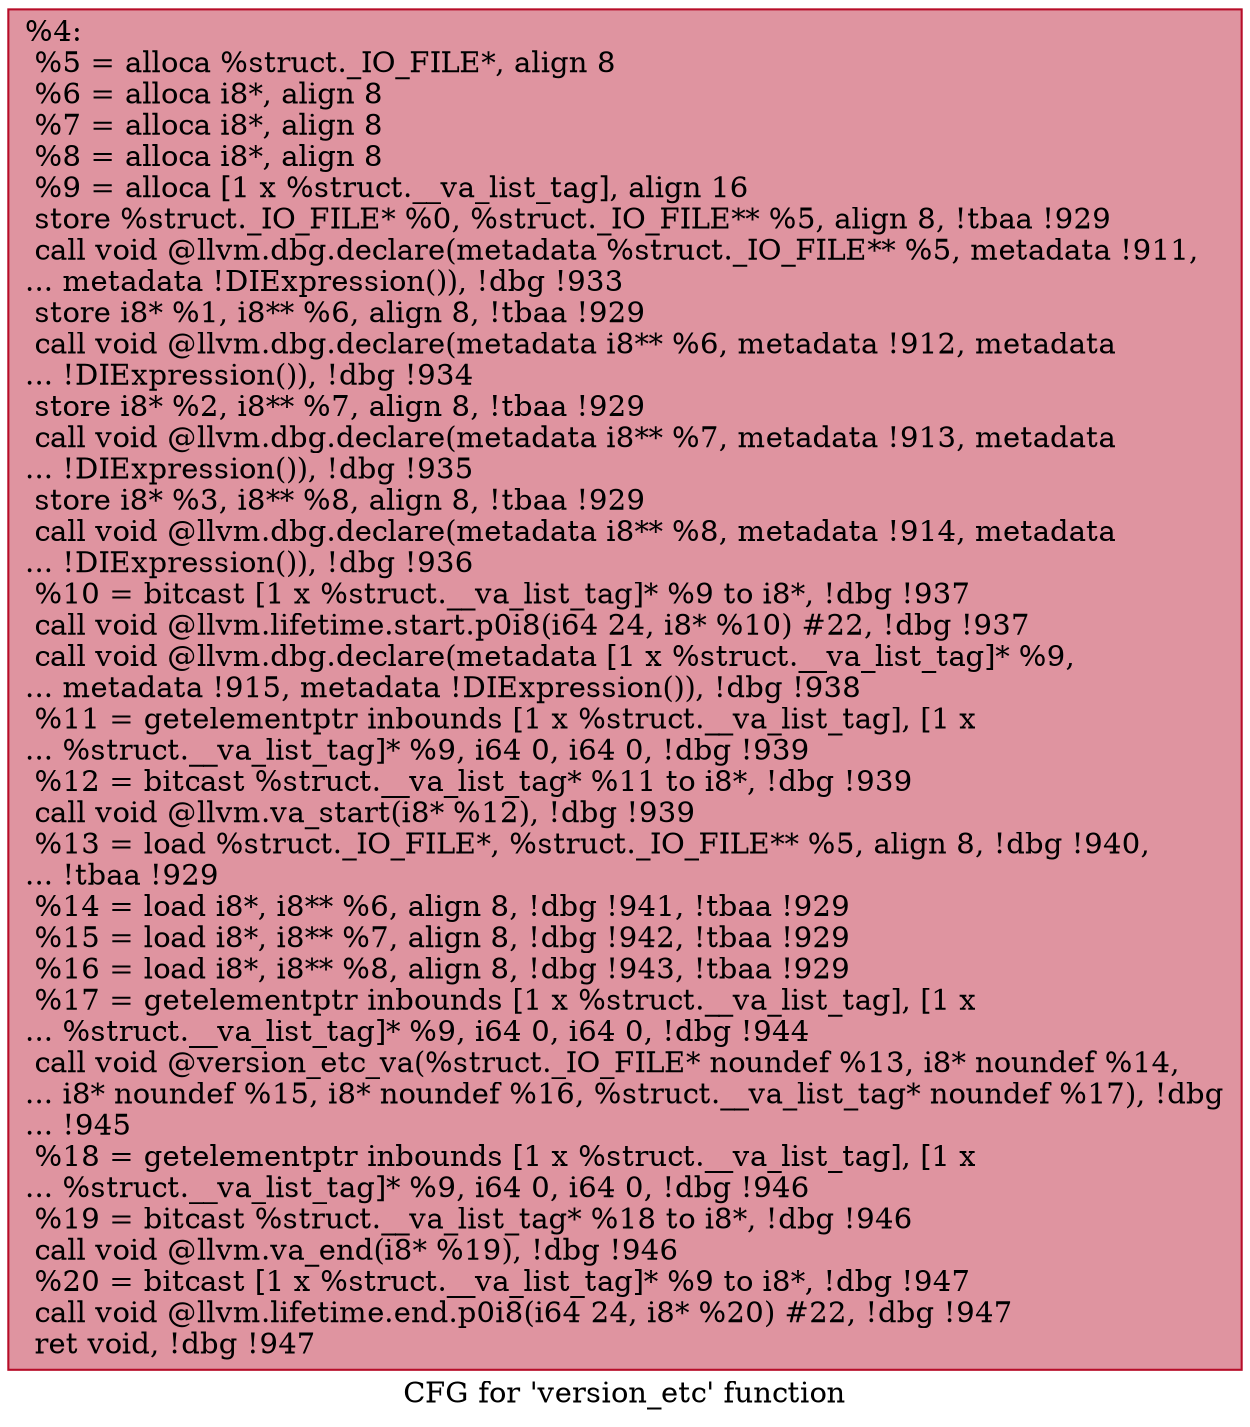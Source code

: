 digraph "CFG for 'version_etc' function" {
	label="CFG for 'version_etc' function";

	Node0x13cb580 [shape=record,color="#b70d28ff", style=filled, fillcolor="#b70d2870",label="{%4:\l  %5 = alloca %struct._IO_FILE*, align 8\l  %6 = alloca i8*, align 8\l  %7 = alloca i8*, align 8\l  %8 = alloca i8*, align 8\l  %9 = alloca [1 x %struct.__va_list_tag], align 16\l  store %struct._IO_FILE* %0, %struct._IO_FILE** %5, align 8, !tbaa !929\l  call void @llvm.dbg.declare(metadata %struct._IO_FILE** %5, metadata !911,\l... metadata !DIExpression()), !dbg !933\l  store i8* %1, i8** %6, align 8, !tbaa !929\l  call void @llvm.dbg.declare(metadata i8** %6, metadata !912, metadata\l... !DIExpression()), !dbg !934\l  store i8* %2, i8** %7, align 8, !tbaa !929\l  call void @llvm.dbg.declare(metadata i8** %7, metadata !913, metadata\l... !DIExpression()), !dbg !935\l  store i8* %3, i8** %8, align 8, !tbaa !929\l  call void @llvm.dbg.declare(metadata i8** %8, metadata !914, metadata\l... !DIExpression()), !dbg !936\l  %10 = bitcast [1 x %struct.__va_list_tag]* %9 to i8*, !dbg !937\l  call void @llvm.lifetime.start.p0i8(i64 24, i8* %10) #22, !dbg !937\l  call void @llvm.dbg.declare(metadata [1 x %struct.__va_list_tag]* %9,\l... metadata !915, metadata !DIExpression()), !dbg !938\l  %11 = getelementptr inbounds [1 x %struct.__va_list_tag], [1 x\l... %struct.__va_list_tag]* %9, i64 0, i64 0, !dbg !939\l  %12 = bitcast %struct.__va_list_tag* %11 to i8*, !dbg !939\l  call void @llvm.va_start(i8* %12), !dbg !939\l  %13 = load %struct._IO_FILE*, %struct._IO_FILE** %5, align 8, !dbg !940,\l... !tbaa !929\l  %14 = load i8*, i8** %6, align 8, !dbg !941, !tbaa !929\l  %15 = load i8*, i8** %7, align 8, !dbg !942, !tbaa !929\l  %16 = load i8*, i8** %8, align 8, !dbg !943, !tbaa !929\l  %17 = getelementptr inbounds [1 x %struct.__va_list_tag], [1 x\l... %struct.__va_list_tag]* %9, i64 0, i64 0, !dbg !944\l  call void @version_etc_va(%struct._IO_FILE* noundef %13, i8* noundef %14,\l... i8* noundef %15, i8* noundef %16, %struct.__va_list_tag* noundef %17), !dbg\l... !945\l  %18 = getelementptr inbounds [1 x %struct.__va_list_tag], [1 x\l... %struct.__va_list_tag]* %9, i64 0, i64 0, !dbg !946\l  %19 = bitcast %struct.__va_list_tag* %18 to i8*, !dbg !946\l  call void @llvm.va_end(i8* %19), !dbg !946\l  %20 = bitcast [1 x %struct.__va_list_tag]* %9 to i8*, !dbg !947\l  call void @llvm.lifetime.end.p0i8(i64 24, i8* %20) #22, !dbg !947\l  ret void, !dbg !947\l}"];
}
